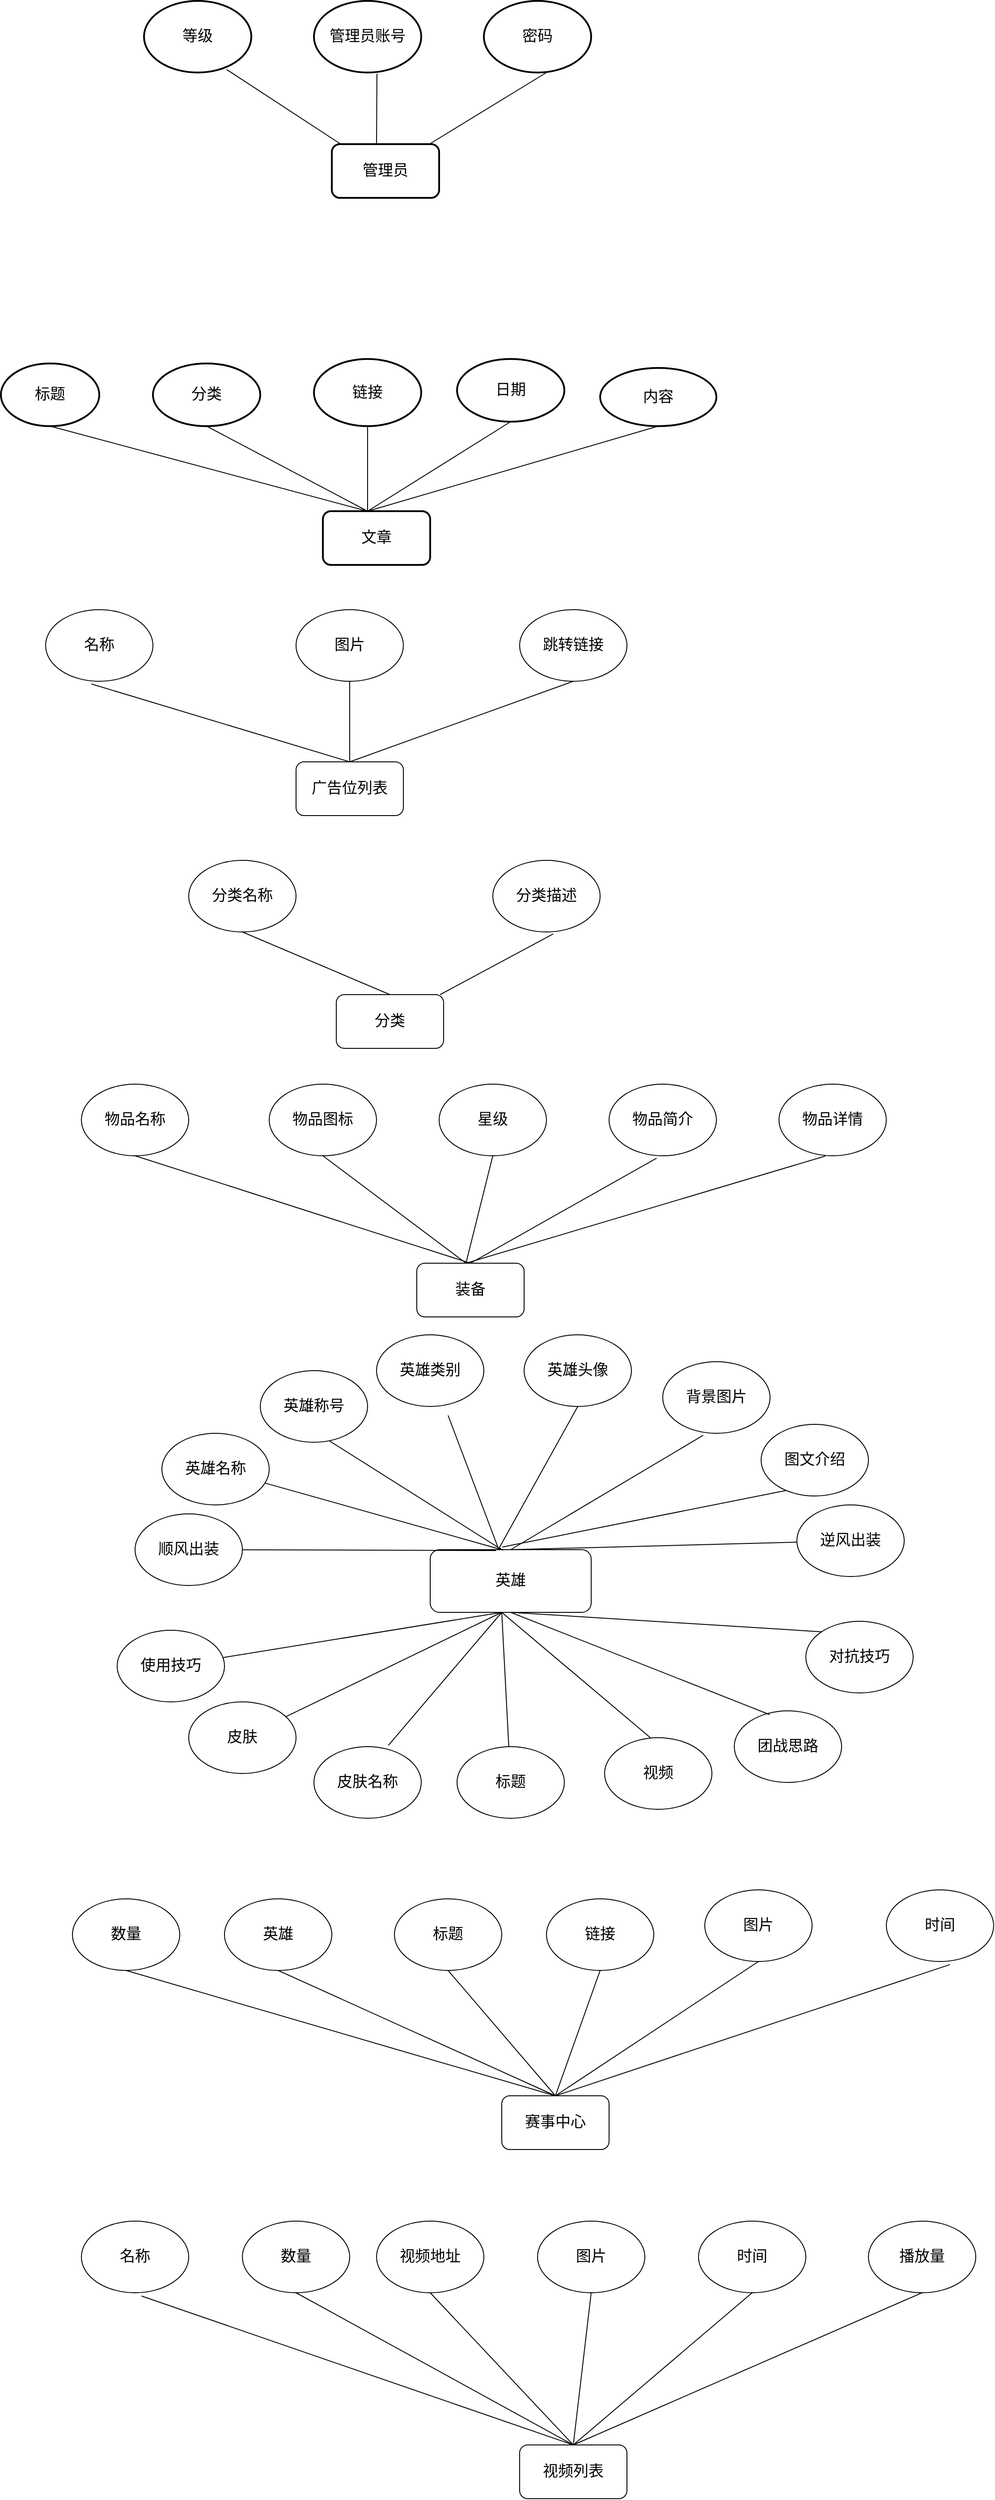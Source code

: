 <mxfile version="15.9.6" type="github">
  <diagram id="eyGDdHHhYm5MIfj8DVzb" name="Page-1">
    <mxGraphModel dx="1174" dy="531" grid="1" gridSize="10" guides="1" tooltips="1" connect="1" arrows="1" fold="1" page="1" pageScale="1" pageWidth="827" pageHeight="1169" math="0" shadow="0">
      <root>
        <mxCell id="0" />
        <mxCell id="1" parent="0" />
        <mxCell id="hwnpkhhHSy6IdxLEVY1z-1" value="管理员" style="rounded=1;whiteSpace=wrap;html=1;strokeWidth=2;fontSize=17;" parent="1" vertex="1">
          <mxGeometry x="410" y="260" width="120" height="60" as="geometry" />
        </mxCell>
        <mxCell id="hwnpkhhHSy6IdxLEVY1z-2" value="等级" style="ellipse;whiteSpace=wrap;html=1;strokeWidth=2;fontSize=17;" parent="1" vertex="1">
          <mxGeometry x="200" y="100" width="120" height="80" as="geometry" />
        </mxCell>
        <mxCell id="hwnpkhhHSy6IdxLEVY1z-3" value="管理员账号" style="ellipse;whiteSpace=wrap;html=1;strokeWidth=2;fontSize=17;" parent="1" vertex="1">
          <mxGeometry x="390" y="100" width="120" height="80" as="geometry" />
        </mxCell>
        <mxCell id="hwnpkhhHSy6IdxLEVY1z-4" value="密码" style="ellipse;whiteSpace=wrap;html=1;strokeWidth=2;fontSize=17;" parent="1" vertex="1">
          <mxGeometry x="580" y="100" width="120" height="80" as="geometry" />
        </mxCell>
        <mxCell id="hwnpkhhHSy6IdxLEVY1z-6" value="" style="endArrow=none;html=1;rounded=0;fontSize=17;entryX=0.77;entryY=0.958;entryDx=0;entryDy=0;entryPerimeter=0;" parent="1" target="hwnpkhhHSy6IdxLEVY1z-2" edge="1">
          <mxGeometry width="50" height="50" relative="1" as="geometry">
            <mxPoint x="420" y="260" as="sourcePoint" />
            <mxPoint x="420" y="250" as="targetPoint" />
          </mxGeometry>
        </mxCell>
        <mxCell id="hwnpkhhHSy6IdxLEVY1z-7" value="" style="endArrow=none;html=1;rounded=0;fontSize=17;entryX=0.587;entryY=1.018;entryDx=0;entryDy=0;entryPerimeter=0;" parent="1" target="hwnpkhhHSy6IdxLEVY1z-3" edge="1">
          <mxGeometry width="50" height="50" relative="1" as="geometry">
            <mxPoint x="460" y="260" as="sourcePoint" />
            <mxPoint x="475" y="180" as="targetPoint" />
          </mxGeometry>
        </mxCell>
        <mxCell id="hwnpkhhHSy6IdxLEVY1z-8" value="" style="endArrow=none;html=1;rounded=0;fontSize=17;" parent="1" source="hwnpkhhHSy6IdxLEVY1z-1" edge="1">
          <mxGeometry width="50" height="50" relative="1" as="geometry">
            <mxPoint x="600" y="230" as="sourcePoint" />
            <mxPoint x="650" y="180" as="targetPoint" />
          </mxGeometry>
        </mxCell>
        <mxCell id="hwnpkhhHSy6IdxLEVY1z-9" value="文章" style="rounded=1;whiteSpace=wrap;html=1;fontSize=17;strokeWidth=2;" parent="1" vertex="1">
          <mxGeometry x="400" y="670" width="120" height="60" as="geometry" />
        </mxCell>
        <mxCell id="hwnpkhhHSy6IdxLEVY1z-10" value="标题" style="ellipse;whiteSpace=wrap;html=1;fontSize=17;strokeWidth=2;" parent="1" vertex="1">
          <mxGeometry x="40" y="505" width="110" height="70" as="geometry" />
        </mxCell>
        <mxCell id="hwnpkhhHSy6IdxLEVY1z-14" value="分类" style="ellipse;whiteSpace=wrap;html=1;fontSize=17;strokeWidth=2;" parent="1" vertex="1">
          <mxGeometry x="210" y="505" width="120" height="70" as="geometry" />
        </mxCell>
        <mxCell id="hwnpkhhHSy6IdxLEVY1z-15" value="&lt;b style=&quot;color: rgba(0, 0, 0, 0); font-family: monospace; font-size: 0px; font-style: normal; letter-spacing: normal; text-indent: 0px; text-transform: none; word-spacing: 0px; background-color: rgb(248, 249, 250);&quot;&gt;&amp;nbsp;&lt;/b&gt;" style="text;whiteSpace=wrap;html=1;fontSize=17;" parent="1" vertex="1">
          <mxGeometry x="460" y="510" width="30" height="40" as="geometry" />
        </mxCell>
        <mxCell id="hwnpkhhHSy6IdxLEVY1z-16" value="&#xa;&#xa;&lt;span style=&quot;color: rgba(0, 0, 0, 0); font-family: monospace; font-size: 0px; font-style: normal; font-weight: 400; letter-spacing: normal; text-indent: 0px; text-transform: none; word-spacing: 0px; background-color: rgb(248, 249, 250); display: inline; float: none;&quot;&gt;&amp;nbsp;&lt;/span&gt;&#xa;&#xa;" style="text;whiteSpace=wrap;html=1;fontSize=17;" parent="1" vertex="1">
          <mxGeometry x="430" y="520" width="30" height="40" as="geometry" />
        </mxCell>
        <mxCell id="hwnpkhhHSy6IdxLEVY1z-17" value="链接" style="ellipse;whiteSpace=wrap;html=1;fontSize=17;strokeWidth=2;" parent="1" vertex="1">
          <mxGeometry x="390" y="500" width="120" height="75" as="geometry" />
        </mxCell>
        <mxCell id="hwnpkhhHSy6IdxLEVY1z-18" value="日期" style="ellipse;whiteSpace=wrap;html=1;fontSize=17;strokeWidth=2;" parent="1" vertex="1">
          <mxGeometry x="550" y="500" width="120" height="70" as="geometry" />
        </mxCell>
        <mxCell id="hwnpkhhHSy6IdxLEVY1z-19" value="内容" style="ellipse;whiteSpace=wrap;html=1;fontSize=17;strokeWidth=2;" parent="1" vertex="1">
          <mxGeometry x="710" y="510" width="130" height="65" as="geometry" />
        </mxCell>
        <mxCell id="hwnpkhhHSy6IdxLEVY1z-21" value="" style="endArrow=none;html=1;rounded=0;fontSize=17;entryX=0.5;entryY=1;entryDx=0;entryDy=0;" parent="1" target="hwnpkhhHSy6IdxLEVY1z-17" edge="1">
          <mxGeometry width="50" height="50" relative="1" as="geometry">
            <mxPoint x="450" y="670" as="sourcePoint" />
            <mxPoint x="540" y="510" as="targetPoint" />
          </mxGeometry>
        </mxCell>
        <mxCell id="hwnpkhhHSy6IdxLEVY1z-22" value="" style="endArrow=none;html=1;rounded=0;fontSize=17;entryX=0.5;entryY=1;entryDx=0;entryDy=0;" parent="1" target="hwnpkhhHSy6IdxLEVY1z-18" edge="1">
          <mxGeometry width="50" height="50" relative="1" as="geometry">
            <mxPoint x="450" y="670" as="sourcePoint" />
            <mxPoint x="610" y="580" as="targetPoint" />
          </mxGeometry>
        </mxCell>
        <mxCell id="hwnpkhhHSy6IdxLEVY1z-23" value="" style="endArrow=none;html=1;rounded=0;fontSize=17;exitX=0.5;exitY=1;exitDx=0;exitDy=0;" parent="1" source="hwnpkhhHSy6IdxLEVY1z-19" edge="1">
          <mxGeometry width="50" height="50" relative="1" as="geometry">
            <mxPoint x="490" y="560" as="sourcePoint" />
            <mxPoint x="450" y="670" as="targetPoint" />
          </mxGeometry>
        </mxCell>
        <mxCell id="hwnpkhhHSy6IdxLEVY1z-24" value="" style="endArrow=none;html=1;rounded=0;fontSize=17;entryX=0.5;entryY=1;entryDx=0;entryDy=0;" parent="1" target="hwnpkhhHSy6IdxLEVY1z-14" edge="1">
          <mxGeometry width="50" height="50" relative="1" as="geometry">
            <mxPoint x="450" y="670" as="sourcePoint" />
            <mxPoint x="540" y="510" as="targetPoint" />
          </mxGeometry>
        </mxCell>
        <mxCell id="hwnpkhhHSy6IdxLEVY1z-25" value="" style="endArrow=none;html=1;rounded=0;fontSize=17;entryX=0.5;entryY=1;entryDx=0;entryDy=0;" parent="1" target="hwnpkhhHSy6IdxLEVY1z-10" edge="1">
          <mxGeometry width="50" height="50" relative="1" as="geometry">
            <mxPoint x="450" y="670" as="sourcePoint" />
            <mxPoint x="540" y="510" as="targetPoint" />
          </mxGeometry>
        </mxCell>
        <mxCell id="nd0daHBH84rm-9Ns5imj-1" value="广告位列表" style="rounded=1;whiteSpace=wrap;html=1;fontSize=17;" vertex="1" parent="1">
          <mxGeometry x="370" y="950" width="120" height="60" as="geometry" />
        </mxCell>
        <mxCell id="nd0daHBH84rm-9Ns5imj-2" value="名称" style="ellipse;whiteSpace=wrap;html=1;fontSize=17;" vertex="1" parent="1">
          <mxGeometry x="90" y="780" width="120" height="80" as="geometry" />
        </mxCell>
        <mxCell id="nd0daHBH84rm-9Ns5imj-3" value="图片" style="ellipse;whiteSpace=wrap;html=1;fontSize=17;" vertex="1" parent="1">
          <mxGeometry x="370" y="780" width="120" height="80" as="geometry" />
        </mxCell>
        <mxCell id="nd0daHBH84rm-9Ns5imj-4" value="跳转链接" style="ellipse;whiteSpace=wrap;html=1;fontSize=17;" vertex="1" parent="1">
          <mxGeometry x="620" y="780" width="120" height="80" as="geometry" />
        </mxCell>
        <mxCell id="nd0daHBH84rm-9Ns5imj-5" value="分类" style="rounded=1;whiteSpace=wrap;html=1;fontSize=17;" vertex="1" parent="1">
          <mxGeometry x="415" y="1210" width="120" height="60" as="geometry" />
        </mxCell>
        <mxCell id="nd0daHBH84rm-9Ns5imj-6" value="分类名称" style="ellipse;whiteSpace=wrap;html=1;fontSize=17;" vertex="1" parent="1">
          <mxGeometry x="250" y="1060" width="120" height="80" as="geometry" />
        </mxCell>
        <mxCell id="nd0daHBH84rm-9Ns5imj-7" value="分类描述" style="ellipse;whiteSpace=wrap;html=1;fontSize=17;" vertex="1" parent="1">
          <mxGeometry x="590" y="1060" width="120" height="80" as="geometry" />
        </mxCell>
        <mxCell id="nd0daHBH84rm-9Ns5imj-9" value="装备" style="rounded=1;whiteSpace=wrap;html=1;fontSize=17;" vertex="1" parent="1">
          <mxGeometry x="505" y="1510" width="120" height="60" as="geometry" />
        </mxCell>
        <mxCell id="nd0daHBH84rm-9Ns5imj-10" value="物品名称" style="ellipse;whiteSpace=wrap;html=1;fontSize=17;" vertex="1" parent="1">
          <mxGeometry x="130" y="1310" width="120" height="80" as="geometry" />
        </mxCell>
        <mxCell id="nd0daHBH84rm-9Ns5imj-11" value="物品图标" style="ellipse;whiteSpace=wrap;html=1;fontSize=17;" vertex="1" parent="1">
          <mxGeometry x="340" y="1310" width="120" height="80" as="geometry" />
        </mxCell>
        <mxCell id="nd0daHBH84rm-9Ns5imj-12" value="星级" style="ellipse;whiteSpace=wrap;html=1;fontSize=17;" vertex="1" parent="1">
          <mxGeometry x="530" y="1310" width="120" height="80" as="geometry" />
        </mxCell>
        <mxCell id="nd0daHBH84rm-9Ns5imj-15" value="物品简介" style="ellipse;whiteSpace=wrap;html=1;fontSize=17;" vertex="1" parent="1">
          <mxGeometry x="720" y="1310" width="120" height="80" as="geometry" />
        </mxCell>
        <mxCell id="nd0daHBH84rm-9Ns5imj-16" value="物品详情" style="ellipse;whiteSpace=wrap;html=1;fontSize=17;" vertex="1" parent="1">
          <mxGeometry x="910" y="1310" width="120" height="80" as="geometry" />
        </mxCell>
        <mxCell id="nd0daHBH84rm-9Ns5imj-17" value="英雄" style="rounded=1;whiteSpace=wrap;html=1;fontSize=17;" vertex="1" parent="1">
          <mxGeometry x="520" y="1830" width="180" height="70" as="geometry" />
        </mxCell>
        <mxCell id="nd0daHBH84rm-9Ns5imj-18" value="" style="endArrow=none;html=1;rounded=0;exitX=0.5;exitY=0;exitDx=0;exitDy=0;entryX=0.427;entryY=1.037;entryDx=0;entryDy=0;entryPerimeter=0;fontSize=17;" edge="1" parent="1" source="nd0daHBH84rm-9Ns5imj-1" target="nd0daHBH84rm-9Ns5imj-2">
          <mxGeometry width="50" height="50" relative="1" as="geometry">
            <mxPoint x="530" y="840" as="sourcePoint" />
            <mxPoint x="580" y="790" as="targetPoint" />
          </mxGeometry>
        </mxCell>
        <mxCell id="nd0daHBH84rm-9Ns5imj-19" value="" style="endArrow=none;html=1;rounded=0;exitX=0.5;exitY=0;exitDx=0;exitDy=0;fontSize=17;" edge="1" parent="1" source="nd0daHBH84rm-9Ns5imj-1" target="nd0daHBH84rm-9Ns5imj-3">
          <mxGeometry width="50" height="50" relative="1" as="geometry">
            <mxPoint x="440" y="950" as="sourcePoint" />
            <mxPoint x="580" y="790" as="targetPoint" />
          </mxGeometry>
        </mxCell>
        <mxCell id="nd0daHBH84rm-9Ns5imj-20" value="" style="endArrow=none;html=1;rounded=0;entryX=0.5;entryY=1;entryDx=0;entryDy=0;fontSize=17;" edge="1" parent="1" target="nd0daHBH84rm-9Ns5imj-4">
          <mxGeometry width="50" height="50" relative="1" as="geometry">
            <mxPoint x="430" y="950" as="sourcePoint" />
            <mxPoint x="580" y="790" as="targetPoint" />
          </mxGeometry>
        </mxCell>
        <mxCell id="nd0daHBH84rm-9Ns5imj-21" value="" style="endArrow=none;html=1;rounded=0;exitX=0.5;exitY=0;exitDx=0;exitDy=0;entryX=0.5;entryY=1;entryDx=0;entryDy=0;fontSize=17;" edge="1" parent="1" source="nd0daHBH84rm-9Ns5imj-5" target="nd0daHBH84rm-9Ns5imj-6">
          <mxGeometry width="50" height="50" relative="1" as="geometry">
            <mxPoint x="530" y="1110" as="sourcePoint" />
            <mxPoint x="580" y="1060" as="targetPoint" />
          </mxGeometry>
        </mxCell>
        <mxCell id="nd0daHBH84rm-9Ns5imj-22" value="" style="endArrow=none;html=1;rounded=0;entryX=0.563;entryY=1.028;entryDx=0;entryDy=0;entryPerimeter=0;fontSize=17;" edge="1" parent="1" source="nd0daHBH84rm-9Ns5imj-5" target="nd0daHBH84rm-9Ns5imj-7">
          <mxGeometry width="50" height="50" relative="1" as="geometry">
            <mxPoint x="530" y="1110" as="sourcePoint" />
            <mxPoint x="580" y="1060" as="targetPoint" />
          </mxGeometry>
        </mxCell>
        <mxCell id="nd0daHBH84rm-9Ns5imj-23" value="" style="endArrow=none;html=1;rounded=0;exitX=0.5;exitY=0;exitDx=0;exitDy=0;entryX=0.5;entryY=1;entryDx=0;entryDy=0;fontSize=17;" edge="1" parent="1" source="nd0daHBH84rm-9Ns5imj-9" target="nd0daHBH84rm-9Ns5imj-10">
          <mxGeometry width="50" height="50" relative="1" as="geometry">
            <mxPoint x="530" y="1370" as="sourcePoint" />
            <mxPoint x="190" y="1400" as="targetPoint" />
          </mxGeometry>
        </mxCell>
        <mxCell id="nd0daHBH84rm-9Ns5imj-24" value="" style="endArrow=none;html=1;rounded=0;entryX=0.5;entryY=1;entryDx=0;entryDy=0;fontSize=17;" edge="1" parent="1" target="nd0daHBH84rm-9Ns5imj-11">
          <mxGeometry width="50" height="50" relative="1" as="geometry">
            <mxPoint x="560" y="1510" as="sourcePoint" />
            <mxPoint x="580" y="1320" as="targetPoint" />
          </mxGeometry>
        </mxCell>
        <mxCell id="nd0daHBH84rm-9Ns5imj-25" value="" style="endArrow=none;html=1;rounded=0;entryX=0.5;entryY=1;entryDx=0;entryDy=0;fontSize=17;" edge="1" parent="1" target="nd0daHBH84rm-9Ns5imj-12">
          <mxGeometry width="50" height="50" relative="1" as="geometry">
            <mxPoint x="560" y="1510" as="sourcePoint" />
            <mxPoint x="590" y="1400" as="targetPoint" />
          </mxGeometry>
        </mxCell>
        <mxCell id="nd0daHBH84rm-9Ns5imj-26" value="" style="endArrow=none;html=1;rounded=0;exitX=0.5;exitY=0;exitDx=0;exitDy=0;entryX=0.443;entryY=1.033;entryDx=0;entryDy=0;entryPerimeter=0;fontSize=17;" edge="1" parent="1" source="nd0daHBH84rm-9Ns5imj-9" target="nd0daHBH84rm-9Ns5imj-15">
          <mxGeometry width="50" height="50" relative="1" as="geometry">
            <mxPoint x="530" y="1370" as="sourcePoint" />
            <mxPoint x="580" y="1320" as="targetPoint" />
          </mxGeometry>
        </mxCell>
        <mxCell id="nd0daHBH84rm-9Ns5imj-27" value="" style="endArrow=none;html=1;rounded=0;entryX=0.433;entryY=1.003;entryDx=0;entryDy=0;entryPerimeter=0;fontSize=17;" edge="1" parent="1" target="nd0daHBH84rm-9Ns5imj-16">
          <mxGeometry width="50" height="50" relative="1" as="geometry">
            <mxPoint x="560" y="1510" as="sourcePoint" />
            <mxPoint x="580" y="1320" as="targetPoint" />
          </mxGeometry>
        </mxCell>
        <mxCell id="nd0daHBH84rm-9Ns5imj-28" value="英雄名称" style="ellipse;whiteSpace=wrap;html=1;fontSize=17;" vertex="1" parent="1">
          <mxGeometry x="220" y="1700" width="120" height="80" as="geometry" />
        </mxCell>
        <mxCell id="nd0daHBH84rm-9Ns5imj-29" value="英雄称号" style="ellipse;whiteSpace=wrap;html=1;fontSize=17;" vertex="1" parent="1">
          <mxGeometry x="330" y="1630" width="120" height="80" as="geometry" />
        </mxCell>
        <mxCell id="nd0daHBH84rm-9Ns5imj-30" value="英雄类别" style="ellipse;whiteSpace=wrap;html=1;fontSize=17;" vertex="1" parent="1">
          <mxGeometry x="460" y="1590" width="120" height="80" as="geometry" />
        </mxCell>
        <mxCell id="nd0daHBH84rm-9Ns5imj-31" value="英雄头像" style="ellipse;whiteSpace=wrap;html=1;fontSize=17;" vertex="1" parent="1">
          <mxGeometry x="625" y="1590" width="120" height="80" as="geometry" />
        </mxCell>
        <mxCell id="nd0daHBH84rm-9Ns5imj-32" value="背景图片" style="ellipse;whiteSpace=wrap;html=1;fontSize=17;" vertex="1" parent="1">
          <mxGeometry x="780" y="1620" width="120" height="80" as="geometry" />
        </mxCell>
        <mxCell id="nd0daHBH84rm-9Ns5imj-33" value="图文介绍" style="ellipse;whiteSpace=wrap;html=1;fontSize=17;" vertex="1" parent="1">
          <mxGeometry x="890" y="1690" width="120" height="80" as="geometry" />
        </mxCell>
        <mxCell id="nd0daHBH84rm-9Ns5imj-34" value="皮肤" style="ellipse;whiteSpace=wrap;html=1;fontSize=17;" vertex="1" parent="1">
          <mxGeometry x="250" y="2000" width="120" height="80" as="geometry" />
        </mxCell>
        <mxCell id="nd0daHBH84rm-9Ns5imj-35" value="皮肤名称" style="ellipse;whiteSpace=wrap;html=1;fontSize=17;" vertex="1" parent="1">
          <mxGeometry x="390" y="2050" width="120" height="80" as="geometry" />
        </mxCell>
        <mxCell id="nd0daHBH84rm-9Ns5imj-36" value="标题" style="ellipse;whiteSpace=wrap;html=1;fontSize=17;" vertex="1" parent="1">
          <mxGeometry x="550" y="2050" width="120" height="80" as="geometry" />
        </mxCell>
        <mxCell id="nd0daHBH84rm-9Ns5imj-37" value="视频" style="ellipse;whiteSpace=wrap;html=1;fontSize=17;" vertex="1" parent="1">
          <mxGeometry x="715" y="2040" width="120" height="80" as="geometry" />
        </mxCell>
        <mxCell id="nd0daHBH84rm-9Ns5imj-38" value="顺风出装" style="ellipse;whiteSpace=wrap;html=1;fontSize=17;" vertex="1" parent="1">
          <mxGeometry x="190" y="1790" width="120" height="80" as="geometry" />
        </mxCell>
        <mxCell id="nd0daHBH84rm-9Ns5imj-39" value="逆风出装" style="ellipse;whiteSpace=wrap;html=1;fontSize=17;" vertex="1" parent="1">
          <mxGeometry x="930" y="1780" width="120" height="80" as="geometry" />
        </mxCell>
        <mxCell id="nd0daHBH84rm-9Ns5imj-40" value="使用技巧" style="ellipse;whiteSpace=wrap;html=1;fontSize=17;" vertex="1" parent="1">
          <mxGeometry x="170" y="1920" width="120" height="80" as="geometry" />
        </mxCell>
        <mxCell id="nd0daHBH84rm-9Ns5imj-41" value="对抗技巧" style="ellipse;whiteSpace=wrap;html=1;fontSize=17;" vertex="1" parent="1">
          <mxGeometry x="940" y="1910" width="120" height="80" as="geometry" />
        </mxCell>
        <mxCell id="nd0daHBH84rm-9Ns5imj-42" value="团战思路" style="ellipse;whiteSpace=wrap;html=1;fontSize=17;" vertex="1" parent="1">
          <mxGeometry x="860" y="2010" width="120" height="80" as="geometry" />
        </mxCell>
        <mxCell id="nd0daHBH84rm-9Ns5imj-43" value="" style="endArrow=none;html=1;rounded=0;fontSize=17;" edge="1" parent="1" source="nd0daHBH84rm-9Ns5imj-17">
          <mxGeometry width="50" height="50" relative="1" as="geometry">
            <mxPoint x="580" y="1910" as="sourcePoint" />
            <mxPoint x="540" y="1680" as="targetPoint" />
          </mxGeometry>
        </mxCell>
        <mxCell id="nd0daHBH84rm-9Ns5imj-44" value="" style="endArrow=none;html=1;rounded=0;fontSize=17;entryX=0.5;entryY=1;entryDx=0;entryDy=0;exitX=0.427;exitY=-0.02;exitDx=0;exitDy=0;exitPerimeter=0;" edge="1" parent="1" source="nd0daHBH84rm-9Ns5imj-17" target="nd0daHBH84rm-9Ns5imj-31">
          <mxGeometry width="50" height="50" relative="1" as="geometry">
            <mxPoint x="580" y="1910" as="sourcePoint" />
            <mxPoint x="630" y="1860" as="targetPoint" />
          </mxGeometry>
        </mxCell>
        <mxCell id="nd0daHBH84rm-9Ns5imj-45" value="" style="endArrow=none;html=1;rounded=0;fontSize=17;entryX=0.377;entryY=1.028;entryDx=0;entryDy=0;entryPerimeter=0;" edge="1" parent="1" target="nd0daHBH84rm-9Ns5imj-32">
          <mxGeometry width="50" height="50" relative="1" as="geometry">
            <mxPoint x="610" y="1830" as="sourcePoint" />
            <mxPoint x="630" y="1860" as="targetPoint" />
          </mxGeometry>
        </mxCell>
        <mxCell id="nd0daHBH84rm-9Ns5imj-46" value="" style="endArrow=none;html=1;rounded=0;fontSize=17;exitX=0.647;exitY=0.983;exitDx=0;exitDy=0;exitPerimeter=0;" edge="1" parent="1" source="nd0daHBH84rm-9Ns5imj-29">
          <mxGeometry width="50" height="50" relative="1" as="geometry">
            <mxPoint x="580" y="1910" as="sourcePoint" />
            <mxPoint x="600" y="1830" as="targetPoint" />
          </mxGeometry>
        </mxCell>
        <mxCell id="nd0daHBH84rm-9Ns5imj-47" value="" style="endArrow=none;html=1;rounded=0;fontSize=17;entryX=0.431;entryY=-0.031;entryDx=0;entryDy=0;entryPerimeter=0;" edge="1" parent="1" source="nd0daHBH84rm-9Ns5imj-28" target="nd0daHBH84rm-9Ns5imj-17">
          <mxGeometry width="50" height="50" relative="1" as="geometry">
            <mxPoint x="580" y="1910" as="sourcePoint" />
            <mxPoint x="630" y="1860" as="targetPoint" />
            <Array as="points">
              <mxPoint x="600" y="1830" />
            </Array>
          </mxGeometry>
        </mxCell>
        <mxCell id="nd0daHBH84rm-9Ns5imj-48" value="" style="endArrow=none;html=1;rounded=0;fontSize=17;entryX=0.409;entryY=0.014;entryDx=0;entryDy=0;entryPerimeter=0;" edge="1" parent="1" source="nd0daHBH84rm-9Ns5imj-38" target="nd0daHBH84rm-9Ns5imj-17">
          <mxGeometry width="50" height="50" relative="1" as="geometry">
            <mxPoint x="580" y="1910" as="sourcePoint" />
            <mxPoint x="630" y="1860" as="targetPoint" />
          </mxGeometry>
        </mxCell>
        <mxCell id="nd0daHBH84rm-9Ns5imj-49" value="" style="endArrow=none;html=1;rounded=0;fontSize=17;" edge="1" parent="1" source="nd0daHBH84rm-9Ns5imj-39">
          <mxGeometry width="50" height="50" relative="1" as="geometry">
            <mxPoint x="580" y="1910" as="sourcePoint" />
            <mxPoint x="610" y="1830" as="targetPoint" />
          </mxGeometry>
        </mxCell>
        <mxCell id="nd0daHBH84rm-9Ns5imj-50" value="" style="endArrow=none;html=1;rounded=0;fontSize=17;" edge="1" parent="1" source="nd0daHBH84rm-9Ns5imj-34">
          <mxGeometry width="50" height="50" relative="1" as="geometry">
            <mxPoint x="580" y="1910" as="sourcePoint" />
            <mxPoint x="600" y="1900" as="targetPoint" />
          </mxGeometry>
        </mxCell>
        <mxCell id="nd0daHBH84rm-9Ns5imj-51" value="" style="endArrow=none;html=1;rounded=0;fontSize=17;exitX=0.693;exitY=-0.017;exitDx=0;exitDy=0;exitPerimeter=0;" edge="1" parent="1" source="nd0daHBH84rm-9Ns5imj-35">
          <mxGeometry width="50" height="50" relative="1" as="geometry">
            <mxPoint x="580" y="1910" as="sourcePoint" />
            <mxPoint x="600" y="1900" as="targetPoint" />
          </mxGeometry>
        </mxCell>
        <mxCell id="nd0daHBH84rm-9Ns5imj-52" value="" style="endArrow=none;html=1;rounded=0;fontSize=17;" edge="1" parent="1" target="nd0daHBH84rm-9Ns5imj-36">
          <mxGeometry width="50" height="50" relative="1" as="geometry">
            <mxPoint x="600" y="1900" as="sourcePoint" />
            <mxPoint x="630" y="1860" as="targetPoint" />
          </mxGeometry>
        </mxCell>
        <mxCell id="nd0daHBH84rm-9Ns5imj-53" value="" style="endArrow=none;html=1;rounded=0;fontSize=17;entryX=0.425;entryY=-0.002;entryDx=0;entryDy=0;entryPerimeter=0;" edge="1" parent="1" target="nd0daHBH84rm-9Ns5imj-37">
          <mxGeometry width="50" height="50" relative="1" as="geometry">
            <mxPoint x="600" y="1900" as="sourcePoint" />
            <mxPoint x="630" y="1860" as="targetPoint" />
          </mxGeometry>
        </mxCell>
        <mxCell id="nd0daHBH84rm-9Ns5imj-54" value="" style="endArrow=none;html=1;rounded=0;fontSize=17;entryX=0.33;entryY=0.053;entryDx=0;entryDy=0;entryPerimeter=0;" edge="1" parent="1" target="nd0daHBH84rm-9Ns5imj-42">
          <mxGeometry width="50" height="50" relative="1" as="geometry">
            <mxPoint x="610" y="1900" as="sourcePoint" />
            <mxPoint x="630" y="1860" as="targetPoint" />
          </mxGeometry>
        </mxCell>
        <mxCell id="nd0daHBH84rm-9Ns5imj-55" value="" style="endArrow=none;html=1;rounded=0;fontSize=17;entryX=0;entryY=0;entryDx=0;entryDy=0;" edge="1" parent="1" target="nd0daHBH84rm-9Ns5imj-41">
          <mxGeometry width="50" height="50" relative="1" as="geometry">
            <mxPoint x="610" y="1900" as="sourcePoint" />
            <mxPoint x="630" y="1860" as="targetPoint" />
          </mxGeometry>
        </mxCell>
        <mxCell id="nd0daHBH84rm-9Ns5imj-56" value="" style="endArrow=none;html=1;rounded=0;fontSize=17;entryX=0.233;entryY=0.923;entryDx=0;entryDy=0;entryPerimeter=0;exitX=0.449;exitY=-0.043;exitDx=0;exitDy=0;exitPerimeter=0;" edge="1" parent="1" source="nd0daHBH84rm-9Ns5imj-17" target="nd0daHBH84rm-9Ns5imj-33">
          <mxGeometry width="50" height="50" relative="1" as="geometry">
            <mxPoint x="580" y="1910" as="sourcePoint" />
            <mxPoint x="630" y="1860" as="targetPoint" />
          </mxGeometry>
        </mxCell>
        <mxCell id="nd0daHBH84rm-9Ns5imj-58" value="" style="endArrow=none;html=1;rounded=0;fontSize=17;" edge="1" parent="1" source="nd0daHBH84rm-9Ns5imj-40">
          <mxGeometry width="50" height="50" relative="1" as="geometry">
            <mxPoint x="650" y="1880" as="sourcePoint" />
            <mxPoint x="600" y="1900" as="targetPoint" />
          </mxGeometry>
        </mxCell>
        <mxCell id="nd0daHBH84rm-9Ns5imj-59" value="赛事中心" style="rounded=1;whiteSpace=wrap;html=1;fontSize=17;" vertex="1" parent="1">
          <mxGeometry x="600" y="2440" width="120" height="60" as="geometry" />
        </mxCell>
        <mxCell id="nd0daHBH84rm-9Ns5imj-60" value="数量" style="ellipse;whiteSpace=wrap;html=1;fontSize=17;" vertex="1" parent="1">
          <mxGeometry x="120" y="2220" width="120" height="80" as="geometry" />
        </mxCell>
        <mxCell id="nd0daHBH84rm-9Ns5imj-61" value="标题" style="ellipse;whiteSpace=wrap;html=1;fontSize=17;" vertex="1" parent="1">
          <mxGeometry x="480" y="2220" width="120" height="80" as="geometry" />
        </mxCell>
        <mxCell id="nd0daHBH84rm-9Ns5imj-62" value="链接" style="ellipse;whiteSpace=wrap;html=1;fontSize=17;" vertex="1" parent="1">
          <mxGeometry x="650" y="2220" width="120" height="80" as="geometry" />
        </mxCell>
        <mxCell id="nd0daHBH84rm-9Ns5imj-63" value="英雄" style="ellipse;whiteSpace=wrap;html=1;fontSize=17;" vertex="1" parent="1">
          <mxGeometry x="290" y="2220" width="120" height="80" as="geometry" />
        </mxCell>
        <mxCell id="nd0daHBH84rm-9Ns5imj-64" value="图片" style="ellipse;whiteSpace=wrap;html=1;fontSize=17;" vertex="1" parent="1">
          <mxGeometry x="827" y="2210" width="120" height="80" as="geometry" />
        </mxCell>
        <mxCell id="nd0daHBH84rm-9Ns5imj-65" value="时间" style="ellipse;whiteSpace=wrap;html=1;fontSize=17;" vertex="1" parent="1">
          <mxGeometry x="1030" y="2210" width="120" height="80" as="geometry" />
        </mxCell>
        <mxCell id="nd0daHBH84rm-9Ns5imj-66" value="" style="endArrow=none;html=1;rounded=0;fontSize=17;exitX=0.5;exitY=1;exitDx=0;exitDy=0;entryX=0.5;entryY=0;entryDx=0;entryDy=0;" edge="1" parent="1" source="nd0daHBH84rm-9Ns5imj-60" target="nd0daHBH84rm-9Ns5imj-59">
          <mxGeometry width="50" height="50" relative="1" as="geometry">
            <mxPoint x="640" y="2410" as="sourcePoint" />
            <mxPoint x="690" y="2360" as="targetPoint" />
          </mxGeometry>
        </mxCell>
        <mxCell id="nd0daHBH84rm-9Ns5imj-67" value="" style="endArrow=none;html=1;rounded=0;fontSize=17;exitX=0.5;exitY=1;exitDx=0;exitDy=0;entryX=0.5;entryY=0;entryDx=0;entryDy=0;" edge="1" parent="1" source="nd0daHBH84rm-9Ns5imj-63" target="nd0daHBH84rm-9Ns5imj-59">
          <mxGeometry width="50" height="50" relative="1" as="geometry">
            <mxPoint x="640" y="2410" as="sourcePoint" />
            <mxPoint x="690" y="2360" as="targetPoint" />
          </mxGeometry>
        </mxCell>
        <mxCell id="nd0daHBH84rm-9Ns5imj-68" value="" style="endArrow=none;html=1;rounded=0;fontSize=17;exitX=0.5;exitY=1;exitDx=0;exitDy=0;entryX=0.5;entryY=0;entryDx=0;entryDy=0;" edge="1" parent="1" source="nd0daHBH84rm-9Ns5imj-61" target="nd0daHBH84rm-9Ns5imj-59">
          <mxGeometry width="50" height="50" relative="1" as="geometry">
            <mxPoint x="640" y="2410" as="sourcePoint" />
            <mxPoint x="690" y="2360" as="targetPoint" />
          </mxGeometry>
        </mxCell>
        <mxCell id="nd0daHBH84rm-9Ns5imj-69" value="" style="endArrow=none;html=1;rounded=0;fontSize=17;entryX=0.5;entryY=1;entryDx=0;entryDy=0;exitX=0.5;exitY=0;exitDx=0;exitDy=0;" edge="1" parent="1" source="nd0daHBH84rm-9Ns5imj-59" target="nd0daHBH84rm-9Ns5imj-62">
          <mxGeometry width="50" height="50" relative="1" as="geometry">
            <mxPoint x="640" y="2410" as="sourcePoint" />
            <mxPoint x="690" y="2360" as="targetPoint" />
          </mxGeometry>
        </mxCell>
        <mxCell id="nd0daHBH84rm-9Ns5imj-70" value="" style="endArrow=none;html=1;rounded=0;fontSize=17;entryX=0.5;entryY=1;entryDx=0;entryDy=0;exitX=0.5;exitY=0;exitDx=0;exitDy=0;" edge="1" parent="1" source="nd0daHBH84rm-9Ns5imj-59" target="nd0daHBH84rm-9Ns5imj-64">
          <mxGeometry width="50" height="50" relative="1" as="geometry">
            <mxPoint x="650" y="2440" as="sourcePoint" />
            <mxPoint x="690" y="2360" as="targetPoint" />
          </mxGeometry>
        </mxCell>
        <mxCell id="nd0daHBH84rm-9Ns5imj-71" value="" style="endArrow=none;html=1;rounded=0;fontSize=17;entryX=0.593;entryY=1.043;entryDx=0;entryDy=0;entryPerimeter=0;exitX=0.5;exitY=0;exitDx=0;exitDy=0;" edge="1" parent="1" source="nd0daHBH84rm-9Ns5imj-59" target="nd0daHBH84rm-9Ns5imj-65">
          <mxGeometry width="50" height="50" relative="1" as="geometry">
            <mxPoint x="640" y="2410" as="sourcePoint" />
            <mxPoint x="690" y="2360" as="targetPoint" />
          </mxGeometry>
        </mxCell>
        <mxCell id="nd0daHBH84rm-9Ns5imj-72" value="视频列表" style="rounded=1;whiteSpace=wrap;html=1;fontSize=17;" vertex="1" parent="1">
          <mxGeometry x="620" y="2830" width="120" height="60" as="geometry" />
        </mxCell>
        <mxCell id="nd0daHBH84rm-9Ns5imj-73" value="名称" style="ellipse;whiteSpace=wrap;html=1;fontSize=17;" vertex="1" parent="1">
          <mxGeometry x="130" y="2580" width="120" height="80" as="geometry" />
        </mxCell>
        <mxCell id="nd0daHBH84rm-9Ns5imj-74" value="视频地址" style="ellipse;whiteSpace=wrap;html=1;fontSize=17;" vertex="1" parent="1">
          <mxGeometry x="460" y="2580" width="120" height="80" as="geometry" />
        </mxCell>
        <mxCell id="nd0daHBH84rm-9Ns5imj-75" value="图片" style="ellipse;whiteSpace=wrap;html=1;fontSize=17;" vertex="1" parent="1">
          <mxGeometry x="640" y="2580" width="120" height="80" as="geometry" />
        </mxCell>
        <mxCell id="nd0daHBH84rm-9Ns5imj-76" value="数量" style="ellipse;whiteSpace=wrap;html=1;fontSize=17;" vertex="1" parent="1">
          <mxGeometry x="310" y="2580" width="120" height="80" as="geometry" />
        </mxCell>
        <mxCell id="nd0daHBH84rm-9Ns5imj-77" value="时间" style="ellipse;whiteSpace=wrap;html=1;fontSize=17;" vertex="1" parent="1">
          <mxGeometry x="820" y="2580" width="120" height="80" as="geometry" />
        </mxCell>
        <mxCell id="nd0daHBH84rm-9Ns5imj-78" value="播放量" style="ellipse;whiteSpace=wrap;html=1;fontSize=17;" vertex="1" parent="1">
          <mxGeometry x="1010" y="2580" width="120" height="80" as="geometry" />
        </mxCell>
        <mxCell id="nd0daHBH84rm-9Ns5imj-79" value="" style="endArrow=none;html=1;rounded=0;fontSize=17;exitX=0.56;exitY=1.045;exitDx=0;exitDy=0;exitPerimeter=0;entryX=0.5;entryY=0;entryDx=0;entryDy=0;" edge="1" parent="1" source="nd0daHBH84rm-9Ns5imj-73" target="nd0daHBH84rm-9Ns5imj-72">
          <mxGeometry width="50" height="50" relative="1" as="geometry">
            <mxPoint x="590" y="2810" as="sourcePoint" />
            <mxPoint x="640" y="2760" as="targetPoint" />
          </mxGeometry>
        </mxCell>
        <mxCell id="nd0daHBH84rm-9Ns5imj-80" value="" style="endArrow=none;html=1;rounded=0;fontSize=17;entryX=0.5;entryY=1;entryDx=0;entryDy=0;" edge="1" parent="1" target="nd0daHBH84rm-9Ns5imj-76">
          <mxGeometry width="50" height="50" relative="1" as="geometry">
            <mxPoint x="680" y="2830" as="sourcePoint" />
            <mxPoint x="640" y="2760" as="targetPoint" />
          </mxGeometry>
        </mxCell>
        <mxCell id="nd0daHBH84rm-9Ns5imj-81" value="" style="endArrow=none;html=1;rounded=0;fontSize=17;entryX=0.5;entryY=1;entryDx=0;entryDy=0;exitX=0.5;exitY=0;exitDx=0;exitDy=0;" edge="1" parent="1" source="nd0daHBH84rm-9Ns5imj-72" target="nd0daHBH84rm-9Ns5imj-74">
          <mxGeometry width="50" height="50" relative="1" as="geometry">
            <mxPoint x="590" y="2810" as="sourcePoint" />
            <mxPoint x="640" y="2760" as="targetPoint" />
          </mxGeometry>
        </mxCell>
        <mxCell id="nd0daHBH84rm-9Ns5imj-82" value="" style="endArrow=none;html=1;rounded=0;fontSize=17;entryX=0.5;entryY=1;entryDx=0;entryDy=0;exitX=0.5;exitY=0;exitDx=0;exitDy=0;" edge="1" parent="1" source="nd0daHBH84rm-9Ns5imj-72" target="nd0daHBH84rm-9Ns5imj-75">
          <mxGeometry width="50" height="50" relative="1" as="geometry">
            <mxPoint x="590" y="2810" as="sourcePoint" />
            <mxPoint x="640" y="2760" as="targetPoint" />
          </mxGeometry>
        </mxCell>
        <mxCell id="nd0daHBH84rm-9Ns5imj-83" value="" style="endArrow=none;html=1;rounded=0;fontSize=17;entryX=0.5;entryY=1;entryDx=0;entryDy=0;exitX=0.5;exitY=0;exitDx=0;exitDy=0;" edge="1" parent="1" source="nd0daHBH84rm-9Ns5imj-72" target="nd0daHBH84rm-9Ns5imj-77">
          <mxGeometry width="50" height="50" relative="1" as="geometry">
            <mxPoint x="590" y="2810" as="sourcePoint" />
            <mxPoint x="640" y="2760" as="targetPoint" />
          </mxGeometry>
        </mxCell>
        <mxCell id="nd0daHBH84rm-9Ns5imj-84" value="" style="endArrow=none;html=1;rounded=0;fontSize=17;entryX=0.5;entryY=1;entryDx=0;entryDy=0;" edge="1" parent="1" target="nd0daHBH84rm-9Ns5imj-78">
          <mxGeometry width="50" height="50" relative="1" as="geometry">
            <mxPoint x="680" y="2830" as="sourcePoint" />
            <mxPoint x="640" y="2760" as="targetPoint" />
          </mxGeometry>
        </mxCell>
      </root>
    </mxGraphModel>
  </diagram>
</mxfile>
